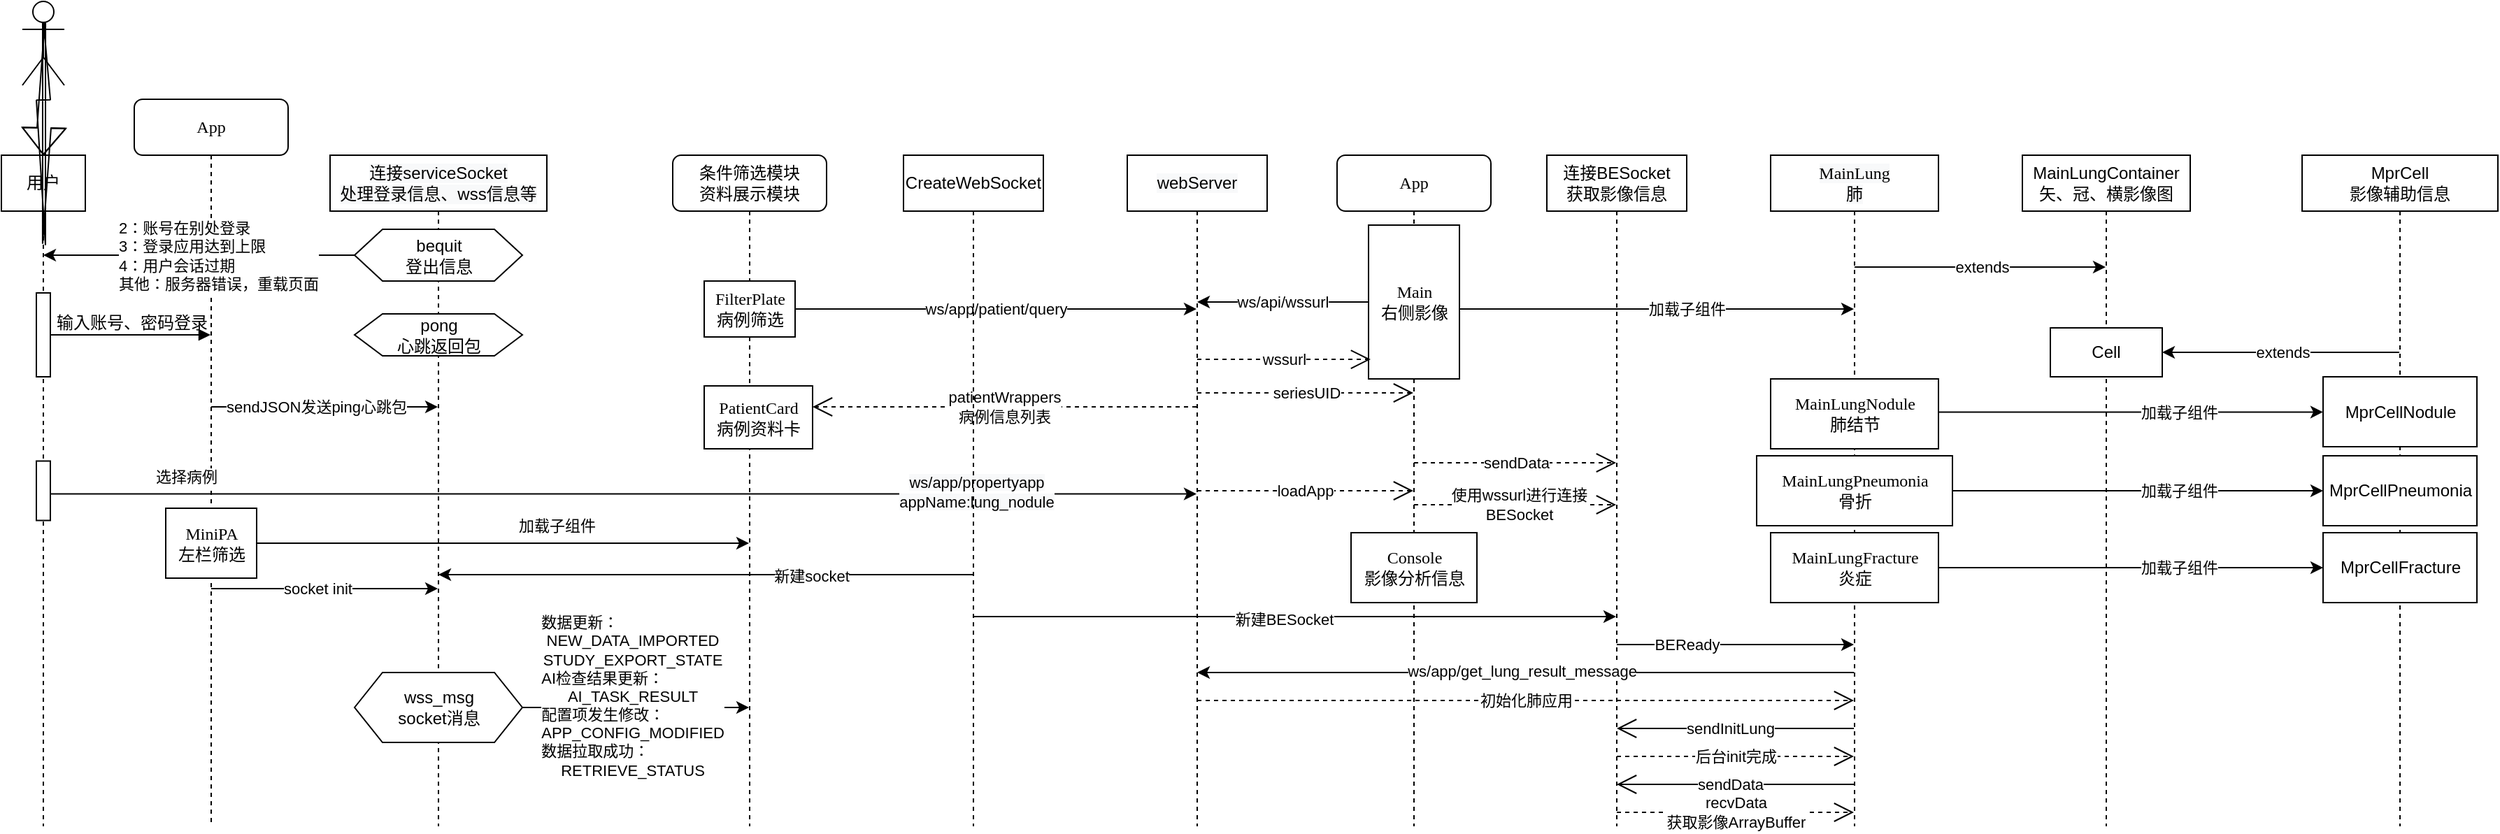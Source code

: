 <mxfile version="14.9.0" type="github">
  <diagram name="Page-1" id="13e1069c-82ec-6db2-03f1-153e76fe0fe0">
    <mxGraphModel dx="1154" dy="538" grid="1" gridSize="10" guides="1" tooltips="1" connect="1" arrows="1" fold="1" page="1" pageScale="1" pageWidth="1100" pageHeight="850" background="none" math="0" shadow="0">
      <root>
        <mxCell id="0" />
        <mxCell id="1" parent="0" />
        <mxCell id="7baba1c4bc27f4b0-2" value="条件筛选模块&lt;br&gt;资料展示模块" style="shape=umlLifeline;perimeter=lifelinePerimeter;whiteSpace=wrap;html=1;container=1;collapsible=0;recursiveResize=0;outlineConnect=0;rounded=1;shadow=0;comic=0;labelBackgroundColor=none;strokeWidth=1;fontFamily=Verdana;fontSize=12;align=center;" parent="1" vertex="1">
          <mxGeometry x="495" y="120" width="110" height="480" as="geometry" />
        </mxCell>
        <mxCell id="7baba1c4bc27f4b0-10" value="FilterPlate&lt;br&gt;病例筛选" style="html=1;points=[];perimeter=orthogonalPerimeter;rounded=0;shadow=0;comic=0;labelBackgroundColor=none;strokeWidth=1;fontFamily=Verdana;fontSize=12;align=center;" parent="7baba1c4bc27f4b0-2" vertex="1">
          <mxGeometry x="22.5" y="90" width="65" height="40" as="geometry" />
        </mxCell>
        <mxCell id="CF_FWANQ5Wj2ceeT_asj-14" value="PatientCard&lt;br&gt;病例资料卡" style="html=1;points=[];perimeter=orthogonalPerimeter;rounded=0;shadow=0;comic=0;labelBackgroundColor=none;strokeWidth=1;fontFamily=Verdana;fontSize=12;align=center;" parent="7baba1c4bc27f4b0-2" vertex="1">
          <mxGeometry x="22.5" y="165" width="77.5" height="45" as="geometry" />
        </mxCell>
        <mxCell id="7baba1c4bc27f4b0-8" value="App" style="shape=umlLifeline;perimeter=lifelinePerimeter;whiteSpace=wrap;html=1;container=1;collapsible=0;recursiveResize=0;outlineConnect=0;rounded=1;shadow=0;comic=0;labelBackgroundColor=none;strokeWidth=1;fontFamily=Verdana;fontSize=12;align=center;" parent="1" vertex="1">
          <mxGeometry x="110" y="80" width="110" height="520" as="geometry" />
        </mxCell>
        <mxCell id="7baba1c4bc27f4b0-9" value="MiniPA&lt;br&gt;左栏筛选" style="html=1;points=[];perimeter=orthogonalPerimeter;rounded=0;shadow=0;comic=0;labelBackgroundColor=none;strokeWidth=1;fontFamily=Verdana;fontSize=12;align=center;" parent="7baba1c4bc27f4b0-8" vertex="1">
          <mxGeometry x="22.5" y="292.5" width="65" height="50" as="geometry" />
        </mxCell>
        <mxCell id="CF_FWANQ5Wj2ceeT_asj-6" value="&lt;span style=&quot;font-family: &amp;#34;helvetica&amp;#34;&quot;&gt;输入账号、密码登录&lt;/span&gt;" style="html=1;verticalAlign=bottom;endArrow=block;labelBackgroundColor=none;fontFamily=Verdana;fontSize=12;edgeStyle=elbowEdgeStyle;elbow=vertical;" parent="1" source="CF_FWANQ5Wj2ceeT_asj-2" target="7baba1c4bc27f4b0-8" edge="1">
          <mxGeometry relative="1" as="geometry">
            <mxPoint x="40" y="240" as="sourcePoint" />
            <mxPoint x="120" y="250" as="targetPoint" />
          </mxGeometry>
        </mxCell>
        <mxCell id="CF_FWANQ5Wj2ceeT_asj-12" value="" style="endArrow=classic;html=1;" parent="1" source="7baba1c4bc27f4b0-9" target="7baba1c4bc27f4b0-2" edge="1">
          <mxGeometry width="50" height="50" relative="1" as="geometry">
            <mxPoint x="310" y="230" as="sourcePoint" />
            <mxPoint x="360" y="180" as="targetPoint" />
          </mxGeometry>
        </mxCell>
        <mxCell id="CF_FWANQ5Wj2ceeT_asj-13" value="加载子组件" style="edgeLabel;html=1;align=center;verticalAlign=middle;resizable=0;points=[];" parent="CF_FWANQ5Wj2ceeT_asj-12" vertex="1" connectable="0">
          <mxGeometry x="0.298" y="-3" relative="1" as="geometry">
            <mxPoint x="-14" y="-16" as="offset" />
          </mxGeometry>
        </mxCell>
        <mxCell id="CF_FWANQ5Wj2ceeT_asj-16" value="ws/app/patient/query" style="endArrow=classic;html=1;startArrow=none;" parent="1" source="7baba1c4bc27f4b0-10" target="GgmhdhTbTPwPxOHPuyEN-118" edge="1">
          <mxGeometry width="50" height="50" relative="1" as="geometry">
            <mxPoint x="613.99" y="167.353" as="sourcePoint" />
            <mxPoint x="770" y="220" as="targetPoint" />
          </mxGeometry>
        </mxCell>
        <mxCell id="GgmhdhTbTPwPxOHPuyEN-7" value="App" style="shape=umlLifeline;perimeter=lifelinePerimeter;whiteSpace=wrap;html=1;container=1;collapsible=0;recursiveResize=0;outlineConnect=0;rounded=1;shadow=0;comic=0;labelBackgroundColor=none;strokeWidth=1;fontFamily=Verdana;fontSize=12;align=center;" parent="1" vertex="1">
          <mxGeometry x="970" y="120" width="110" height="480" as="geometry" />
        </mxCell>
        <mxCell id="GgmhdhTbTPwPxOHPuyEN-8" value="Console&lt;br&gt;影像分析信息" style="html=1;points=[];perimeter=orthogonalPerimeter;rounded=0;shadow=0;comic=0;labelBackgroundColor=none;strokeWidth=1;fontFamily=Verdana;fontSize=12;align=center;" parent="GgmhdhTbTPwPxOHPuyEN-7" vertex="1">
          <mxGeometry x="10" y="270" width="90" height="50" as="geometry" />
        </mxCell>
        <mxCell id="GgmhdhTbTPwPxOHPuyEN-9" value="Main&lt;br&gt;右侧影像" style="html=1;points=[];perimeter=orthogonalPerimeter;rounded=0;shadow=0;comic=0;labelBackgroundColor=none;strokeWidth=1;fontFamily=Verdana;fontSize=12;align=center;" parent="GgmhdhTbTPwPxOHPuyEN-7" vertex="1">
          <mxGeometry x="22.5" y="50" width="65" height="110" as="geometry" />
        </mxCell>
        <mxCell id="GgmhdhTbTPwPxOHPuyEN-19" value="loadApp" style="endArrow=open;endSize=12;dashed=1;html=1;" parent="1" source="GgmhdhTbTPwPxOHPuyEN-118" target="GgmhdhTbTPwPxOHPuyEN-7" edge="1">
          <mxGeometry x="-0.003" width="160" relative="1" as="geometry">
            <mxPoint x="774" y="390" as="sourcePoint" />
            <mxPoint x="923.99" y="210" as="targetPoint" />
            <mxPoint as="offset" />
            <Array as="points" />
          </mxGeometry>
        </mxCell>
        <mxCell id="GgmhdhTbTPwPxOHPuyEN-24" value="wssurl" style="endArrow=open;endSize=12;dashed=1;html=1;entryX=0.023;entryY=0.873;entryDx=0;entryDy=0;entryPerimeter=0;" parent="1" source="GgmhdhTbTPwPxOHPuyEN-118" target="GgmhdhTbTPwPxOHPuyEN-9" edge="1">
          <mxGeometry width="160" relative="1" as="geometry">
            <mxPoint x="773.99" y="290" as="sourcePoint" />
            <mxPoint x="833.99" y="240" as="targetPoint" />
          </mxGeometry>
        </mxCell>
        <mxCell id="GgmhdhTbTPwPxOHPuyEN-27" value="使用wssurl进行连接&lt;br&gt;BESocket" style="endArrow=open;endSize=12;dashed=1;html=1;" parent="1" source="GgmhdhTbTPwPxOHPuyEN-7" target="GgmhdhTbTPwPxOHPuyEN-117" edge="1">
          <mxGeometry x="0.041" width="160" relative="1" as="geometry">
            <mxPoint x="943.99" y="250" as="sourcePoint" />
            <mxPoint x="1113.99" y="280" as="targetPoint" />
            <Array as="points">
              <mxPoint x="1090" y="370" />
            </Array>
            <mxPoint as="offset" />
          </mxGeometry>
        </mxCell>
        <mxCell id="GgmhdhTbTPwPxOHPuyEN-30" value="" style="endArrow=classic;html=1;" parent="1" source="GgmhdhTbTPwPxOHPuyEN-9" target="GgmhdhTbTPwPxOHPuyEN-116" edge="1">
          <mxGeometry width="50" height="50" relative="1" as="geometry">
            <mxPoint x="964.49" y="250" as="sourcePoint" />
            <mxPoint x="1333" y="250" as="targetPoint" />
            <Array as="points">
              <mxPoint x="1240" y="230" />
            </Array>
          </mxGeometry>
        </mxCell>
        <mxCell id="GgmhdhTbTPwPxOHPuyEN-31" value="加载子组件" style="edgeLabel;html=1;align=center;verticalAlign=middle;resizable=0;points=[];" parent="GgmhdhTbTPwPxOHPuyEN-30" vertex="1" connectable="0">
          <mxGeometry x="-0.143" y="-1" relative="1" as="geometry">
            <mxPoint x="41" y="-1" as="offset" />
          </mxGeometry>
        </mxCell>
        <mxCell id="GgmhdhTbTPwPxOHPuyEN-51" value="" style="endArrow=none;dashed=1;html=1;startArrow=none;" parent="1" edge="1">
          <mxGeometry width="50" height="50" relative="1" as="geometry">
            <mxPoint x="1335" y="145" as="sourcePoint" />
            <mxPoint x="1335" y="130" as="targetPoint" />
          </mxGeometry>
        </mxCell>
        <mxCell id="GgmhdhTbTPwPxOHPuyEN-58" value="extends" style="endArrow=classic;html=1;" parent="1" source="GgmhdhTbTPwPxOHPuyEN-116" target="GgmhdhTbTPwPxOHPuyEN-115" edge="1">
          <mxGeometry x="0.005" width="50" height="50" relative="1" as="geometry">
            <mxPoint x="1334" y="200" as="sourcePoint" />
            <mxPoint x="1494" y="200" as="targetPoint" />
            <Array as="points">
              <mxPoint x="1450" y="200" />
            </Array>
            <mxPoint x="1" as="offset" />
          </mxGeometry>
        </mxCell>
        <mxCell id="GgmhdhTbTPwPxOHPuyEN-61" value="recvData&lt;br&gt;获取影像ArrayBuffer" style="endArrow=open;endSize=12;dashed=1;html=1;" parent="1" source="GgmhdhTbTPwPxOHPuyEN-117" target="GgmhdhTbTPwPxOHPuyEN-116" edge="1">
          <mxGeometry width="160" relative="1" as="geometry">
            <mxPoint x="1120" y="310" as="sourcePoint" />
            <mxPoint x="1334" y="310" as="targetPoint" />
            <Array as="points">
              <mxPoint x="1200" y="590" />
            </Array>
          </mxGeometry>
        </mxCell>
        <mxCell id="GgmhdhTbTPwPxOHPuyEN-68" value="patientWrappers&lt;br&gt;病例信息列表" style="endArrow=open;endSize=12;dashed=1;html=1;" parent="1" source="GgmhdhTbTPwPxOHPuyEN-118" target="CF_FWANQ5Wj2ceeT_asj-14" edge="1">
          <mxGeometry width="160" relative="1" as="geometry">
            <mxPoint x="770" y="308" as="sourcePoint" />
            <mxPoint x="723.99" y="380" as="targetPoint" />
            <Array as="points">
              <mxPoint x="740" y="300" />
            </Array>
          </mxGeometry>
        </mxCell>
        <mxCell id="GgmhdhTbTPwPxOHPuyEN-70" value="选择病例" style="endArrow=classic;html=1;exitX=0.9;exitY=0.553;exitDx=0;exitDy=0;exitPerimeter=0;" parent="1" source="GgmhdhTbTPwPxOHPuyEN-73" target="GgmhdhTbTPwPxOHPuyEN-118" edge="1">
          <mxGeometry x="-0.761" y="12" width="50" height="50" relative="1" as="geometry">
            <mxPoint x="30" y="358.53" as="sourcePoint" />
            <mxPoint x="770" y="362" as="targetPoint" />
            <mxPoint as="offset" />
          </mxGeometry>
        </mxCell>
        <mxCell id="GgmhdhTbTPwPxOHPuyEN-84" value="Text" style="edgeLabel;html=1;align=center;verticalAlign=middle;resizable=0;points=[];" parent="GgmhdhTbTPwPxOHPuyEN-70" vertex="1" connectable="0">
          <mxGeometry x="0.592" y="-1" relative="1" as="geometry">
            <mxPoint as="offset" />
          </mxGeometry>
        </mxCell>
        <mxCell id="GgmhdhTbTPwPxOHPuyEN-85" value="&lt;span style=&quot;background-color: rgb(248 , 249 , 250)&quot;&gt;ws/app/propertyapp&lt;/span&gt;&lt;br&gt;&lt;span style=&quot;background-color: rgb(248 , 249 , 250)&quot;&gt;appName:lung_nodule&lt;/span&gt;" style="edgeLabel;html=1;align=center;verticalAlign=middle;resizable=0;points=[];" parent="GgmhdhTbTPwPxOHPuyEN-70" vertex="1" connectable="0">
          <mxGeometry x="0.595" y="-3" relative="1" as="geometry">
            <mxPoint x="8" y="-5" as="offset" />
          </mxGeometry>
        </mxCell>
        <mxCell id="GgmhdhTbTPwPxOHPuyEN-75" value="seriesUID" style="endArrow=open;endSize=12;dashed=1;html=1;" parent="1" source="GgmhdhTbTPwPxOHPuyEN-118" target="GgmhdhTbTPwPxOHPuyEN-7" edge="1">
          <mxGeometry width="160" relative="1" as="geometry">
            <mxPoint x="880" y="350" as="sourcePoint" />
            <mxPoint x="934.5" y="342" as="targetPoint" />
            <Array as="points">
              <mxPoint x="900" y="290" />
            </Array>
          </mxGeometry>
        </mxCell>
        <mxCell id="GgmhdhTbTPwPxOHPuyEN-76" value="&lt;span style=&quot;color: rgb(0 , 0 , 0) ; font-family: &amp;#34;helvetica&amp;#34; ; font-size: 11px ; font-style: normal ; font-weight: 400 ; letter-spacing: normal ; text-align: center ; text-indent: 0px ; text-transform: none ; word-spacing: 0px ; background-color: rgb(255 , 255 , 255) ; display: inline ; float: none&quot;&gt;ws/api/wssurl&lt;/span&gt;" style="endArrow=classic;html=1;" parent="1" source="GgmhdhTbTPwPxOHPuyEN-9" target="GgmhdhTbTPwPxOHPuyEN-118" edge="1">
          <mxGeometry width="50" height="50" relative="1" as="geometry">
            <mxPoint x="773.99" y="310" as="sourcePoint" />
            <mxPoint x="773.99" y="320" as="targetPoint" />
            <Array as="points" />
          </mxGeometry>
        </mxCell>
        <mxCell id="GgmhdhTbTPwPxOHPuyEN-91" value="" style="endArrow=classic;html=1;" parent="1" source="GgmhdhTbTPwPxOHPuyEN-88" target="GgmhdhTbTPwPxOHPuyEN-121" edge="1">
          <mxGeometry width="50" height="50" relative="1" as="geometry">
            <mxPoint x="240" y="196" as="sourcePoint" />
            <mxPoint x="30" y="186" as="targetPoint" />
          </mxGeometry>
        </mxCell>
        <mxCell id="GgmhdhTbTPwPxOHPuyEN-92" value="&lt;div style=&quot;text-align: left&quot;&gt;2：账号在别处登录&lt;/div&gt;&lt;div style=&quot;text-align: left&quot;&gt;3：登录应用达到上限&lt;/div&gt;&lt;div style=&quot;text-align: left&quot;&gt;4：用户会话过期&lt;/div&gt;&lt;div style=&quot;text-align: left&quot;&gt;其他：服务器错误，重载页面&lt;/div&gt;" style="edgeLabel;html=1;align=center;verticalAlign=middle;resizable=0;points=[];" parent="GgmhdhTbTPwPxOHPuyEN-91" vertex="1" connectable="0">
          <mxGeometry x="-0.283" relative="1" as="geometry">
            <mxPoint x="-18" as="offset" />
          </mxGeometry>
        </mxCell>
        <mxCell id="GgmhdhTbTPwPxOHPuyEN-93" value="" style="endArrow=classic;html=1;" parent="1" source="GgmhdhTbTPwPxOHPuyEN-90" target="7baba1c4bc27f4b0-2" edge="1">
          <mxGeometry width="50" height="50" relative="1" as="geometry">
            <mxPoint x="390" y="410" as="sourcePoint" />
            <mxPoint x="440" y="360" as="targetPoint" />
          </mxGeometry>
        </mxCell>
        <mxCell id="GgmhdhTbTPwPxOHPuyEN-94" value="&lt;div style=&quot;text-align: left&quot;&gt;数据更新：&lt;/div&gt;NEW_DATA_IMPORTED&lt;br&gt;&lt;span style=&quot;font-size: 11px&quot;&gt;STUDY_EXPORT_STATE&lt;br&gt;&lt;div style=&quot;text-align: left&quot;&gt;AI检查结果更新：&lt;/div&gt;&lt;/span&gt;AI_TASK_RESULT&lt;br&gt;&lt;div style=&quot;text-align: left&quot;&gt;配置项发生修改：&lt;/div&gt;&lt;div&gt;&lt;span style=&quot;font-size: 11px&quot;&gt;APP_CONFIG_MODIFIED&lt;/span&gt;&lt;br&gt;&lt;/div&gt;&lt;div style=&quot;text-align: left&quot;&gt;&lt;span style=&quot;font-size: 11px&quot;&gt;数据拉取成功：&lt;/span&gt;&lt;/div&gt;&lt;div&gt;&lt;span style=&quot;font-size: 11px&quot;&gt;RETRIEVE_STATUS&lt;/span&gt;&lt;br&gt;&lt;/div&gt;" style="edgeLabel;html=1;align=center;verticalAlign=middle;resizable=0;points=[];" parent="GgmhdhTbTPwPxOHPuyEN-93" vertex="1" connectable="0">
          <mxGeometry x="-0.211" y="1" relative="1" as="geometry">
            <mxPoint x="14" y="-7" as="offset" />
          </mxGeometry>
        </mxCell>
        <mxCell id="GgmhdhTbTPwPxOHPuyEN-110" value="" style="endArrow=classic;html=1;" parent="1" source="GgmhdhTbTPwPxOHPuyEN-46" target="GgmhdhTbTPwPxOHPuyEN-126" edge="1">
          <mxGeometry width="50" height="50" relative="1" as="geometry">
            <mxPoint x="1335" y="270" as="sourcePoint" />
            <mxPoint x="1650" y="370" as="targetPoint" />
          </mxGeometry>
        </mxCell>
        <mxCell id="GgmhdhTbTPwPxOHPuyEN-111" value="加载子组件" style="edgeLabel;html=1;align=center;verticalAlign=middle;resizable=0;points=[];" parent="GgmhdhTbTPwPxOHPuyEN-110" vertex="1" connectable="0">
          <mxGeometry x="-0.143" y="-1" relative="1" as="geometry">
            <mxPoint x="54" y="-1" as="offset" />
          </mxGeometry>
        </mxCell>
        <mxCell id="GgmhdhTbTPwPxOHPuyEN-114" value="MprCell&lt;br&gt;影像辅助信息" style="shape=umlLifeline;perimeter=lifelinePerimeter;whiteSpace=wrap;html=1;container=1;collapsible=0;recursiveResize=0;outlineConnect=0;" parent="1" vertex="1">
          <mxGeometry x="1660" y="120" width="140" height="480" as="geometry" />
        </mxCell>
        <mxCell id="GgmhdhTbTPwPxOHPuyEN-126" value="MprCellNodule" style="html=1;" parent="GgmhdhTbTPwPxOHPuyEN-114" vertex="1">
          <mxGeometry x="15" y="158.5" width="110" height="50" as="geometry" />
        </mxCell>
        <mxCell id="GgmhdhTbTPwPxOHPuyEN-115" value="&lt;span style=&quot;font-family: &amp;#34;helvetica&amp;#34;&quot;&gt;MainLungContainer&lt;br&gt;&lt;/span&gt;矢、冠、横影像图" style="shape=umlLifeline;perimeter=lifelinePerimeter;whiteSpace=wrap;html=1;container=1;collapsible=0;recursiveResize=0;outlineConnect=0;" parent="1" vertex="1">
          <mxGeometry x="1460" y="120" width="120" height="480" as="geometry" />
        </mxCell>
        <mxCell id="GgmhdhTbTPwPxOHPuyEN-60" value="Cell" style="rounded=0;whiteSpace=wrap;html=1;" parent="GgmhdhTbTPwPxOHPuyEN-115" vertex="1">
          <mxGeometry x="20" y="123.5" width="80" height="35" as="geometry" />
        </mxCell>
        <mxCell id="GgmhdhTbTPwPxOHPuyEN-116" value="&#xa;&#xa;&lt;span style=&quot;color: rgb(0, 0, 0); font-family: verdana; font-size: 12px; font-style: normal; font-weight: 400; letter-spacing: normal; text-align: center; text-indent: 0px; text-transform: none; word-spacing: 0px; background-color: rgb(248, 249, 250); display: inline; float: none;&quot;&gt;MainLung&lt;/span&gt;&lt;br style=&quot;color: rgb(0, 0, 0); font-family: verdana; font-size: 12px; font-style: normal; font-weight: 400; letter-spacing: normal; text-align: center; text-indent: 0px; text-transform: none; word-spacing: 0px; background-color: rgb(248, 249, 250);&quot;&gt;&lt;span style=&quot;color: rgb(0, 0, 0); font-family: verdana; font-size: 12px; font-style: normal; font-weight: 400; letter-spacing: normal; text-align: center; text-indent: 0px; text-transform: none; word-spacing: 0px; background-color: rgb(248, 249, 250); display: inline; float: none;&quot;&gt;肺&lt;/span&gt;&#xa;&#xa;" style="shape=umlLifeline;perimeter=lifelinePerimeter;whiteSpace=wrap;html=1;container=1;collapsible=0;recursiveResize=0;outlineConnect=0;" parent="1" vertex="1">
          <mxGeometry x="1280" y="120" width="120" height="480" as="geometry" />
        </mxCell>
        <mxCell id="GgmhdhTbTPwPxOHPuyEN-46" value="MainLungNodule&lt;br&gt;肺结节" style="html=1;points=[];perimeter=orthogonalPerimeter;rounded=0;shadow=0;comic=0;labelBackgroundColor=none;strokeWidth=1;fontFamily=Verdana;fontSize=12;align=center;" parent="GgmhdhTbTPwPxOHPuyEN-116" vertex="1">
          <mxGeometry y="160" width="120" height="50" as="geometry" />
        </mxCell>
        <mxCell id="GgmhdhTbTPwPxOHPuyEN-47" value="MainLungPneumonia&lt;br&gt;骨折" style="html=1;points=[];perimeter=orthogonalPerimeter;rounded=0;shadow=0;comic=0;labelBackgroundColor=none;strokeWidth=1;fontFamily=Verdana;fontSize=12;align=center;" parent="GgmhdhTbTPwPxOHPuyEN-116" vertex="1">
          <mxGeometry x="-10" y="215" width="140" height="50" as="geometry" />
        </mxCell>
        <mxCell id="GgmhdhTbTPwPxOHPuyEN-48" value="MainLungFracture&lt;br&gt;炎症" style="html=1;points=[];perimeter=orthogonalPerimeter;rounded=0;shadow=0;comic=0;labelBackgroundColor=none;strokeWidth=1;fontFamily=Verdana;fontSize=12;align=center;" parent="GgmhdhTbTPwPxOHPuyEN-116" vertex="1">
          <mxGeometry y="270" width="120" height="50" as="geometry" />
        </mxCell>
        <mxCell id="GgmhdhTbTPwPxOHPuyEN-117" value="连接BESocket&lt;br&gt;获取影像信息" style="shape=umlLifeline;perimeter=lifelinePerimeter;whiteSpace=wrap;html=1;container=1;collapsible=0;recursiveResize=0;outlineConnect=0;" parent="1" vertex="1">
          <mxGeometry x="1120" y="120" width="100" height="480" as="geometry" />
        </mxCell>
        <mxCell id="GgmhdhTbTPwPxOHPuyEN-118" value="&#xa;&#xa;&lt;span style=&quot;color: rgb(0, 0, 0); font-family: helvetica; font-size: 12px; font-style: normal; font-weight: 400; letter-spacing: normal; text-align: center; text-indent: 0px; text-transform: none; word-spacing: 0px; background-color: rgb(248, 249, 250); display: inline; float: none;&quot;&gt;webServer&lt;/span&gt;&#xa;&#xa;" style="shape=umlLifeline;perimeter=lifelinePerimeter;whiteSpace=wrap;html=1;container=1;collapsible=0;recursiveResize=0;outlineConnect=0;" parent="1" vertex="1">
          <mxGeometry x="820" y="120" width="100" height="480" as="geometry" />
        </mxCell>
        <mxCell id="GgmhdhTbTPwPxOHPuyEN-119" value="&#xa;&#xa;&lt;span style=&quot;color: rgb(0, 0, 0); font-family: helvetica; font-size: 12px; font-style: normal; font-weight: 400; letter-spacing: normal; text-align: center; text-indent: 0px; text-transform: none; word-spacing: 0px; background-color: rgb(248, 249, 250); display: inline; float: none;&quot;&gt;连接serviceSocket&lt;/span&gt;&lt;br style=&quot;color: rgb(0, 0, 0); font-family: helvetica; font-size: 12px; font-style: normal; font-weight: 400; letter-spacing: normal; text-align: center; text-indent: 0px; text-transform: none; word-spacing: 0px; background-color: rgb(248, 249, 250);&quot;&gt;&lt;span style=&quot;color: rgb(0, 0, 0); font-family: helvetica; font-size: 12px; font-style: normal; font-weight: 400; letter-spacing: normal; text-align: center; text-indent: 0px; text-transform: none; word-spacing: 0px; background-color: rgb(248, 249, 250); display: inline; float: none;&quot;&gt;处理登录信息、wss信息等&lt;/span&gt;&#xa;&#xa;" style="shape=umlLifeline;perimeter=lifelinePerimeter;whiteSpace=wrap;html=1;container=1;collapsible=0;recursiveResize=0;outlineConnect=0;" parent="1" vertex="1">
          <mxGeometry x="250" y="120" width="155" height="480" as="geometry" />
        </mxCell>
        <mxCell id="GgmhdhTbTPwPxOHPuyEN-88" value="bequit&lt;br&gt;登出信息" style="shape=hexagon;perimeter=hexagonPerimeter2;whiteSpace=wrap;html=1;fixedSize=1;" parent="GgmhdhTbTPwPxOHPuyEN-119" vertex="1">
          <mxGeometry x="17.5" y="53" width="120" height="37" as="geometry" />
        </mxCell>
        <mxCell id="GgmhdhTbTPwPxOHPuyEN-89" value="pong&lt;br&gt;心跳返回包" style="shape=hexagon;perimeter=hexagonPerimeter2;whiteSpace=wrap;html=1;fixedSize=1;" parent="GgmhdhTbTPwPxOHPuyEN-119" vertex="1">
          <mxGeometry x="17.5" y="113.5" width="120" height="30" as="geometry" />
        </mxCell>
        <mxCell id="GgmhdhTbTPwPxOHPuyEN-90" value="wss_msg&lt;br&gt;socket消息" style="shape=hexagon;perimeter=hexagonPerimeter2;whiteSpace=wrap;html=1;fixedSize=1;" parent="GgmhdhTbTPwPxOHPuyEN-119" vertex="1">
          <mxGeometry x="17.5" y="370" width="120" height="50" as="geometry" />
        </mxCell>
        <mxCell id="GgmhdhTbTPwPxOHPuyEN-121" value="用户" style="shape=umlLifeline;perimeter=lifelinePerimeter;whiteSpace=wrap;html=1;container=1;collapsible=0;recursiveResize=0;outlineConnect=0;" parent="1" vertex="1">
          <mxGeometry x="15" y="120" width="60" height="480" as="geometry" />
        </mxCell>
        <mxCell id="CF_FWANQ5Wj2ceeT_asj-2" value="" style="html=1;points=[];perimeter=orthogonalPerimeter;rounded=0;shadow=0;comic=0;labelBackgroundColor=none;strokeWidth=1;fontFamily=Verdana;fontSize=12;align=center;" parent="GgmhdhTbTPwPxOHPuyEN-121" vertex="1">
          <mxGeometry x="25" y="98.5" width="10" height="60" as="geometry" />
        </mxCell>
        <mxCell id="GgmhdhTbTPwPxOHPuyEN-73" value="" style="html=1;points=[];perimeter=orthogonalPerimeter;rounded=0;shadow=0;comic=0;labelBackgroundColor=none;strokeWidth=1;fontFamily=Verdana;fontSize=12;align=center;" parent="GgmhdhTbTPwPxOHPuyEN-121" vertex="1">
          <mxGeometry x="25" y="218.75" width="10" height="42.5" as="geometry" />
        </mxCell>
        <mxCell id="GgmhdhTbTPwPxOHPuyEN-125" style="edgeStyle=orthogonalEdgeStyle;shape=flexArrow;rounded=0;orthogonalLoop=1;jettySize=auto;html=1;" parent="1" edge="1">
          <mxGeometry relative="1" as="geometry">
            <mxPoint x="45" y="120" as="targetPoint" />
            <mxPoint x="45" y="80" as="sourcePoint" />
          </mxGeometry>
        </mxCell>
        <mxCell id="GgmhdhTbTPwPxOHPuyEN-122" value="" style="shape=umlActor;verticalLabelPosition=bottom;verticalAlign=top;html=1;" parent="1" vertex="1">
          <mxGeometry x="30" y="10" width="30" height="60" as="geometry" />
        </mxCell>
        <mxCell id="GgmhdhTbTPwPxOHPuyEN-128" value="MprCellPneumonia" style="html=1;" parent="1" vertex="1">
          <mxGeometry x="1675" y="335" width="110" height="50" as="geometry" />
        </mxCell>
        <mxCell id="GgmhdhTbTPwPxOHPuyEN-129" value="MprCellFracture" style="html=1;" parent="1" vertex="1">
          <mxGeometry x="1675" y="390" width="110" height="50" as="geometry" />
        </mxCell>
        <mxCell id="GgmhdhTbTPwPxOHPuyEN-130" value="" style="endArrow=classic;html=1;" parent="1" source="GgmhdhTbTPwPxOHPuyEN-47" target="GgmhdhTbTPwPxOHPuyEN-128" edge="1">
          <mxGeometry width="50" height="50" relative="1" as="geometry">
            <mxPoint x="1390" y="380" as="sourcePoint" />
            <mxPoint x="1675" y="381" as="targetPoint" />
            <Array as="points" />
          </mxGeometry>
        </mxCell>
        <mxCell id="GgmhdhTbTPwPxOHPuyEN-131" value="加载子组件" style="edgeLabel;html=1;align=center;verticalAlign=middle;resizable=0;points=[];" parent="GgmhdhTbTPwPxOHPuyEN-130" vertex="1" connectable="0">
          <mxGeometry x="-0.143" y="-1" relative="1" as="geometry">
            <mxPoint x="48" y="-1" as="offset" />
          </mxGeometry>
        </mxCell>
        <mxCell id="GgmhdhTbTPwPxOHPuyEN-132" value="" style="endArrow=classic;html=1;" parent="1" source="GgmhdhTbTPwPxOHPuyEN-48" target="GgmhdhTbTPwPxOHPuyEN-129" edge="1">
          <mxGeometry width="50" height="50" relative="1" as="geometry">
            <mxPoint x="1400" y="460" as="sourcePoint" />
            <mxPoint x="1685" y="460" as="targetPoint" />
          </mxGeometry>
        </mxCell>
        <mxCell id="GgmhdhTbTPwPxOHPuyEN-133" value="加载子组件" style="edgeLabel;html=1;align=center;verticalAlign=middle;resizable=0;points=[];" parent="GgmhdhTbTPwPxOHPuyEN-132" vertex="1" connectable="0">
          <mxGeometry x="-0.143" y="-1" relative="1" as="geometry">
            <mxPoint x="54" y="-1" as="offset" />
          </mxGeometry>
        </mxCell>
        <mxCell id="GgmhdhTbTPwPxOHPuyEN-134" value="extends" style="endArrow=classic;html=1;" parent="1" source="GgmhdhTbTPwPxOHPuyEN-114" target="GgmhdhTbTPwPxOHPuyEN-60" edge="1">
          <mxGeometry x="0.005" width="50" height="50" relative="1" as="geometry">
            <mxPoint x="1329.5" y="210" as="sourcePoint" />
            <mxPoint x="1529.5" y="210" as="targetPoint" />
            <Array as="points">
              <mxPoint x="1700" y="261" />
            </Array>
            <mxPoint x="1" as="offset" />
          </mxGeometry>
        </mxCell>
        <mxCell id="GgmhdhTbTPwPxOHPuyEN-135" value="sendData" style="endArrow=open;endSize=12;dashed=1;html=1;" parent="1" source="GgmhdhTbTPwPxOHPuyEN-7" target="GgmhdhTbTPwPxOHPuyEN-117" edge="1">
          <mxGeometry width="160" relative="1" as="geometry">
            <mxPoint x="939.997" y="380" as="sourcePoint" />
            <mxPoint x="1144.83" y="380" as="targetPoint" />
            <Array as="points">
              <mxPoint x="1050" y="340" />
            </Array>
          </mxGeometry>
        </mxCell>
        <mxCell id="Kke3WG4U_u_RpBX2Esor-1" value="CreateWebSocket" style="shape=umlLifeline;perimeter=lifelinePerimeter;whiteSpace=wrap;html=1;container=1;collapsible=0;recursiveResize=0;outlineConnect=0;" vertex="1" parent="1">
          <mxGeometry x="660" y="120" width="100" height="480" as="geometry" />
        </mxCell>
        <mxCell id="Kke3WG4U_u_RpBX2Esor-2" value="" style="endArrow=classic;html=1;" edge="1" parent="1" source="Kke3WG4U_u_RpBX2Esor-1" target="GgmhdhTbTPwPxOHPuyEN-119">
          <mxGeometry width="50" height="50" relative="1" as="geometry">
            <mxPoint x="710" y="430" as="sourcePoint" />
            <mxPoint x="370" y="430" as="targetPoint" />
            <Array as="points">
              <mxPoint x="660" y="420" />
            </Array>
          </mxGeometry>
        </mxCell>
        <mxCell id="Kke3WG4U_u_RpBX2Esor-3" value="新建socket" style="edgeLabel;html=1;align=center;verticalAlign=middle;resizable=0;points=[];" vertex="1" connectable="0" parent="Kke3WG4U_u_RpBX2Esor-2">
          <mxGeometry x="-0.391" y="1" relative="1" as="geometry">
            <mxPoint x="1" as="offset" />
          </mxGeometry>
        </mxCell>
        <mxCell id="Kke3WG4U_u_RpBX2Esor-6" value="" style="endArrow=classic;html=1;" edge="1" parent="1" source="GgmhdhTbTPwPxOHPuyEN-117" target="GgmhdhTbTPwPxOHPuyEN-116">
          <mxGeometry width="50" height="50" relative="1" as="geometry">
            <mxPoint x="850" y="430" as="sourcePoint" />
            <mxPoint x="1120" y="620" as="targetPoint" />
            <Array as="points">
              <mxPoint x="1210" y="470" />
            </Array>
          </mxGeometry>
        </mxCell>
        <mxCell id="Kke3WG4U_u_RpBX2Esor-8" value="BEReady" style="edgeLabel;html=1;align=center;verticalAlign=middle;resizable=0;points=[];" vertex="1" connectable="0" parent="Kke3WG4U_u_RpBX2Esor-6">
          <mxGeometry x="-0.413" y="3" relative="1" as="geometry">
            <mxPoint y="3" as="offset" />
          </mxGeometry>
        </mxCell>
        <mxCell id="Kke3WG4U_u_RpBX2Esor-9" value="" style="endArrow=classic;html=1;" edge="1" parent="1" source="Kke3WG4U_u_RpBX2Esor-1" target="GgmhdhTbTPwPxOHPuyEN-117">
          <mxGeometry width="50" height="50" relative="1" as="geometry">
            <mxPoint x="930" y="430" as="sourcePoint" />
            <mxPoint x="1160" y="360" as="targetPoint" />
            <Array as="points">
              <mxPoint x="1100" y="450" />
            </Array>
          </mxGeometry>
        </mxCell>
        <mxCell id="Kke3WG4U_u_RpBX2Esor-11" value="新建BESocket" style="edgeLabel;html=1;align=center;verticalAlign=middle;resizable=0;points=[];" vertex="1" connectable="0" parent="Kke3WG4U_u_RpBX2Esor-9">
          <mxGeometry x="-0.037" y="-2" relative="1" as="geometry">
            <mxPoint x="1" as="offset" />
          </mxGeometry>
        </mxCell>
        <mxCell id="Kke3WG4U_u_RpBX2Esor-12" value="" style="endArrow=open;endFill=1;endSize=12;html=1;" edge="1" parent="1" source="GgmhdhTbTPwPxOHPuyEN-116" target="GgmhdhTbTPwPxOHPuyEN-117">
          <mxGeometry width="160" relative="1" as="geometry">
            <mxPoint x="1240" y="400" as="sourcePoint" />
            <mxPoint x="1400" y="400" as="targetPoint" />
            <Array as="points">
              <mxPoint x="1210" y="570" />
            </Array>
          </mxGeometry>
        </mxCell>
        <mxCell id="Kke3WG4U_u_RpBX2Esor-13" value="sendData" style="edgeLabel;html=1;align=center;verticalAlign=middle;resizable=0;points=[];" vertex="1" connectable="0" parent="Kke3WG4U_u_RpBX2Esor-12">
          <mxGeometry x="0.02" y="1" relative="1" as="geometry">
            <mxPoint x="-2" y="-1" as="offset" />
          </mxGeometry>
        </mxCell>
        <mxCell id="Kke3WG4U_u_RpBX2Esor-14" value="" style="endArrow=classic;html=1;" edge="1" parent="1" source="7baba1c4bc27f4b0-8" target="GgmhdhTbTPwPxOHPuyEN-119">
          <mxGeometry width="50" height="50" relative="1" as="geometry">
            <mxPoint x="570" y="380" as="sourcePoint" />
            <mxPoint x="620" y="330" as="targetPoint" />
            <Array as="points">
              <mxPoint x="290" y="300" />
            </Array>
          </mxGeometry>
        </mxCell>
        <mxCell id="Kke3WG4U_u_RpBX2Esor-15" value="sendJSON发送ping心跳包" style="edgeLabel;html=1;align=center;verticalAlign=middle;resizable=0;points=[];" vertex="1" connectable="0" parent="Kke3WG4U_u_RpBX2Esor-14">
          <mxGeometry x="0.311" relative="1" as="geometry">
            <mxPoint x="-31" as="offset" />
          </mxGeometry>
        </mxCell>
        <mxCell id="Kke3WG4U_u_RpBX2Esor-17" value="" style="endArrow=classic;html=1;" edge="1" parent="1" source="7baba1c4bc27f4b0-8" target="GgmhdhTbTPwPxOHPuyEN-119">
          <mxGeometry width="50" height="50" relative="1" as="geometry">
            <mxPoint x="230" y="470" as="sourcePoint" />
            <mxPoint x="580" y="260" as="targetPoint" />
            <Array as="points">
              <mxPoint x="260" y="430" />
            </Array>
          </mxGeometry>
        </mxCell>
        <mxCell id="Kke3WG4U_u_RpBX2Esor-19" value="socket init" style="edgeLabel;html=1;align=center;verticalAlign=middle;resizable=0;points=[];" vertex="1" connectable="0" parent="Kke3WG4U_u_RpBX2Esor-17">
          <mxGeometry x="-0.083" relative="1" as="geometry">
            <mxPoint x="1" as="offset" />
          </mxGeometry>
        </mxCell>
        <mxCell id="Kke3WG4U_u_RpBX2Esor-21" value="" style="endArrow=classic;html=1;" edge="1" parent="1" source="GgmhdhTbTPwPxOHPuyEN-116" target="GgmhdhTbTPwPxOHPuyEN-118">
          <mxGeometry width="50" height="50" relative="1" as="geometry">
            <mxPoint x="1220" y="410" as="sourcePoint" />
            <mxPoint x="1270" y="360" as="targetPoint" />
            <Array as="points">
              <mxPoint x="1120" y="490" />
            </Array>
          </mxGeometry>
        </mxCell>
        <mxCell id="Kke3WG4U_u_RpBX2Esor-22" value="ws/app/get_lung_result_message" style="edgeLabel;html=1;align=center;verticalAlign=middle;resizable=0;points=[];" vertex="1" connectable="0" parent="Kke3WG4U_u_RpBX2Esor-21">
          <mxGeometry x="0.016" y="-1" relative="1" as="geometry">
            <mxPoint x="1" as="offset" />
          </mxGeometry>
        </mxCell>
        <mxCell id="Kke3WG4U_u_RpBX2Esor-23" value="初始化肺应用" style="endArrow=open;endSize=12;dashed=1;html=1;" edge="1" parent="1" source="GgmhdhTbTPwPxOHPuyEN-118" target="GgmhdhTbTPwPxOHPuyEN-116">
          <mxGeometry width="160" relative="1" as="geometry">
            <mxPoint x="1170" y="390" as="sourcePoint" />
            <mxPoint x="1330" y="390" as="targetPoint" />
            <Array as="points">
              <mxPoint x="1190" y="510" />
            </Array>
          </mxGeometry>
        </mxCell>
        <mxCell id="Kke3WG4U_u_RpBX2Esor-25" value="后台init完成" style="endArrow=open;endSize=12;dashed=1;html=1;" edge="1" parent="1" source="GgmhdhTbTPwPxOHPuyEN-117" target="GgmhdhTbTPwPxOHPuyEN-116">
          <mxGeometry width="160" relative="1" as="geometry">
            <mxPoint x="1180" y="590" as="sourcePoint" />
            <mxPoint x="1330" y="490" as="targetPoint" />
            <Array as="points">
              <mxPoint x="1250" y="550" />
            </Array>
          </mxGeometry>
        </mxCell>
        <mxCell id="Kke3WG4U_u_RpBX2Esor-27" value="" style="endArrow=open;endFill=1;endSize=12;html=1;" edge="1" parent="1" source="GgmhdhTbTPwPxOHPuyEN-116" target="GgmhdhTbTPwPxOHPuyEN-117">
          <mxGeometry width="160" relative="1" as="geometry">
            <mxPoint x="1329.5" y="580" as="sourcePoint" />
            <mxPoint x="1179.5" y="580" as="targetPoint" />
            <Array as="points">
              <mxPoint x="1220" y="530" />
            </Array>
          </mxGeometry>
        </mxCell>
        <mxCell id="Kke3WG4U_u_RpBX2Esor-28" value="sendInitLung" style="edgeLabel;html=1;align=center;verticalAlign=middle;resizable=0;points=[];" vertex="1" connectable="0" parent="Kke3WG4U_u_RpBX2Esor-27">
          <mxGeometry x="0.02" y="1" relative="1" as="geometry">
            <mxPoint x="-2" y="-1" as="offset" />
          </mxGeometry>
        </mxCell>
      </root>
    </mxGraphModel>
  </diagram>
</mxfile>
